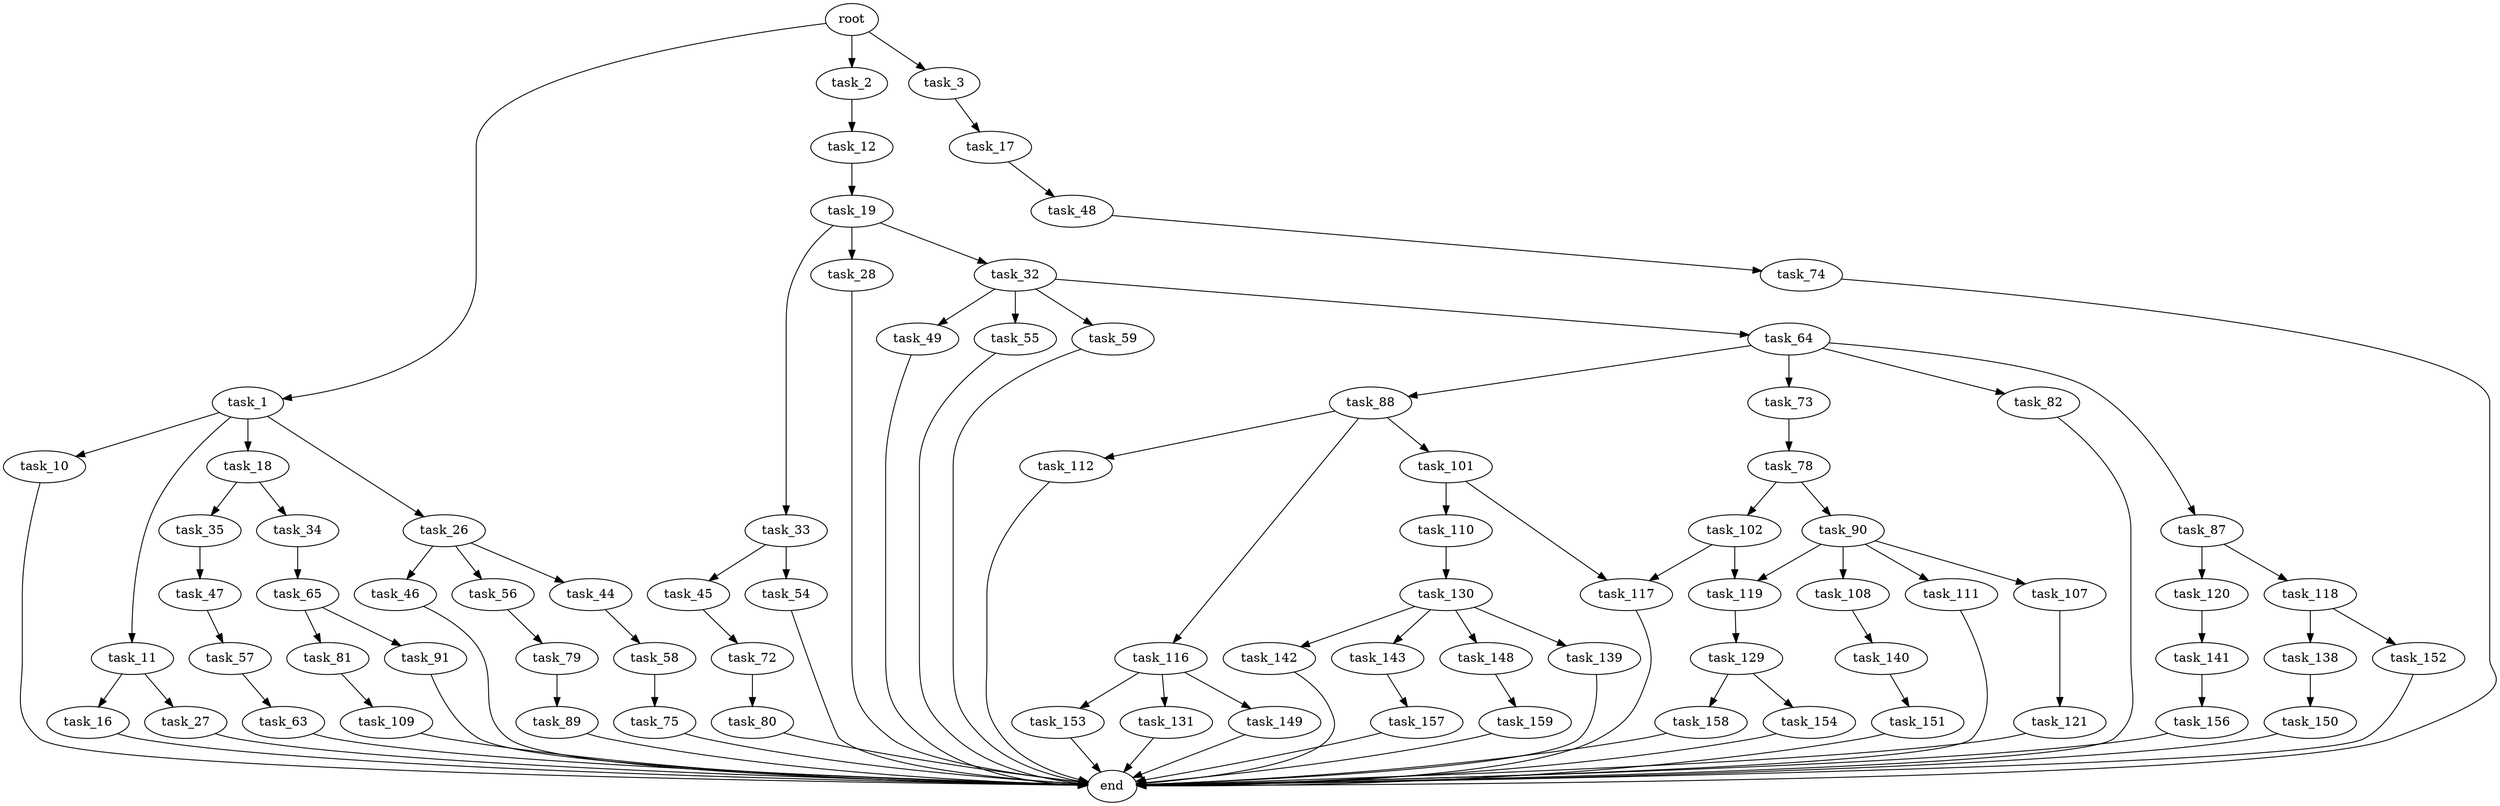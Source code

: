 digraph G {
  root [size="0.000000"];
  task_1 [size="686453582.000000"];
  task_2 [size="108808792684.000000"];
  task_3 [size="261714239800.000000"];
  task_10 [size="49825684949.000000"];
  task_11 [size="4025155916.000000"];
  task_18 [size="14999304552.000000"];
  task_26 [size="106304322678.000000"];
  task_12 [size="99327246336.000000"];
  task_17 [size="28991029248.000000"];
  end [size="0.000000"];
  task_16 [size="8589934592.000000"];
  task_27 [size="5428617475.000000"];
  task_19 [size="782757789696.000000"];
  task_48 [size="1098945264.000000"];
  task_34 [size="2635002498.000000"];
  task_35 [size="549755813888.000000"];
  task_28 [size="549755813888.000000"];
  task_32 [size="6343484461.000000"];
  task_33 [size="126245848620.000000"];
  task_44 [size="222602926251.000000"];
  task_46 [size="465988716087.000000"];
  task_56 [size="1729929646.000000"];
  task_49 [size="39097890279.000000"];
  task_55 [size="28563419003.000000"];
  task_59 [size="10904911956.000000"];
  task_64 [size="22064110963.000000"];
  task_45 [size="134217728000.000000"];
  task_54 [size="182320920090.000000"];
  task_65 [size="8220776825.000000"];
  task_47 [size="40210031213.000000"];
  task_58 [size="19937506587.000000"];
  task_72 [size="126908298072.000000"];
  task_57 [size="22072522818.000000"];
  task_74 [size="17549597799.000000"];
  task_79 [size="21374961671.000000"];
  task_63 [size="782757789696.000000"];
  task_75 [size="27384094108.000000"];
  task_73 [size="1138263229081.000000"];
  task_82 [size="29724253962.000000"];
  task_87 [size="178685374752.000000"];
  task_88 [size="43943407648.000000"];
  task_81 [size="1656153290.000000"];
  task_91 [size="977718823543.000000"];
  task_80 [size="8589934592.000000"];
  task_78 [size="8589934592.000000"];
  task_90 [size="5180486945.000000"];
  task_102 [size="262588744203.000000"];
  task_89 [size="2586018482.000000"];
  task_109 [size="105589881603.000000"];
  task_118 [size="1366614977636.000000"];
  task_120 [size="28238322844.000000"];
  task_101 [size="29264212425.000000"];
  task_112 [size="327579891055.000000"];
  task_116 [size="512404114872.000000"];
  task_107 [size="1073741824000.000000"];
  task_108 [size="368293445632.000000"];
  task_111 [size="36746219054.000000"];
  task_119 [size="48072664441.000000"];
  task_110 [size="115152356448.000000"];
  task_117 [size="68978120988.000000"];
  task_121 [size="1073741824000.000000"];
  task_140 [size="118597424402.000000"];
  task_130 [size="2130745644.000000"];
  task_131 [size="10454245120.000000"];
  task_149 [size="134217728000.000000"];
  task_153 [size="549755813888.000000"];
  task_138 [size="4161018249.000000"];
  task_152 [size="368293445632.000000"];
  task_129 [size="10836017760.000000"];
  task_141 [size="368293445632.000000"];
  task_154 [size="134217728000.000000"];
  task_158 [size="368293445632.000000"];
  task_139 [size="11830517312.000000"];
  task_142 [size="2794800051.000000"];
  task_143 [size="351297254.000000"];
  task_148 [size="8589934592.000000"];
  task_150 [size="4252219527.000000"];
  task_151 [size="29695631247.000000"];
  task_156 [size="368293445632.000000"];
  task_157 [size="4707823076.000000"];
  task_159 [size="6159223630.000000"];

  root -> task_1 [size="1.000000"];
  root -> task_2 [size="1.000000"];
  root -> task_3 [size="1.000000"];
  task_1 -> task_10 [size="33554432.000000"];
  task_1 -> task_11 [size="33554432.000000"];
  task_1 -> task_18 [size="33554432.000000"];
  task_1 -> task_26 [size="33554432.000000"];
  task_2 -> task_12 [size="209715200.000000"];
  task_3 -> task_17 [size="536870912.000000"];
  task_10 -> end [size="1.000000"];
  task_11 -> task_16 [size="134217728.000000"];
  task_11 -> task_27 [size="134217728.000000"];
  task_18 -> task_34 [size="679477248.000000"];
  task_18 -> task_35 [size="679477248.000000"];
  task_26 -> task_44 [size="209715200.000000"];
  task_26 -> task_46 [size="209715200.000000"];
  task_26 -> task_56 [size="209715200.000000"];
  task_12 -> task_19 [size="134217728.000000"];
  task_17 -> task_48 [size="75497472.000000"];
  task_16 -> end [size="1.000000"];
  task_27 -> end [size="1.000000"];
  task_19 -> task_28 [size="679477248.000000"];
  task_19 -> task_32 [size="679477248.000000"];
  task_19 -> task_33 [size="679477248.000000"];
  task_48 -> task_74 [size="134217728.000000"];
  task_34 -> task_65 [size="209715200.000000"];
  task_35 -> task_47 [size="536870912.000000"];
  task_28 -> end [size="1.000000"];
  task_32 -> task_49 [size="301989888.000000"];
  task_32 -> task_55 [size="301989888.000000"];
  task_32 -> task_59 [size="301989888.000000"];
  task_32 -> task_64 [size="301989888.000000"];
  task_33 -> task_45 [size="134217728.000000"];
  task_33 -> task_54 [size="134217728.000000"];
  task_44 -> task_58 [size="209715200.000000"];
  task_46 -> end [size="1.000000"];
  task_56 -> task_79 [size="134217728.000000"];
  task_49 -> end [size="1.000000"];
  task_55 -> end [size="1.000000"];
  task_59 -> end [size="1.000000"];
  task_64 -> task_73 [size="75497472.000000"];
  task_64 -> task_82 [size="75497472.000000"];
  task_64 -> task_87 [size="75497472.000000"];
  task_64 -> task_88 [size="75497472.000000"];
  task_45 -> task_72 [size="209715200.000000"];
  task_54 -> end [size="1.000000"];
  task_65 -> task_81 [size="209715200.000000"];
  task_65 -> task_91 [size="209715200.000000"];
  task_47 -> task_57 [size="679477248.000000"];
  task_58 -> task_75 [size="679477248.000000"];
  task_72 -> task_80 [size="134217728.000000"];
  task_57 -> task_63 [size="411041792.000000"];
  task_74 -> end [size="1.000000"];
  task_79 -> task_89 [size="411041792.000000"];
  task_63 -> end [size="1.000000"];
  task_75 -> end [size="1.000000"];
  task_73 -> task_78 [size="679477248.000000"];
  task_82 -> end [size="1.000000"];
  task_87 -> task_118 [size="134217728.000000"];
  task_87 -> task_120 [size="134217728.000000"];
  task_88 -> task_101 [size="33554432.000000"];
  task_88 -> task_112 [size="33554432.000000"];
  task_88 -> task_116 [size="33554432.000000"];
  task_81 -> task_109 [size="134217728.000000"];
  task_91 -> end [size="1.000000"];
  task_80 -> end [size="1.000000"];
  task_78 -> task_90 [size="33554432.000000"];
  task_78 -> task_102 [size="33554432.000000"];
  task_90 -> task_107 [size="209715200.000000"];
  task_90 -> task_108 [size="209715200.000000"];
  task_90 -> task_111 [size="209715200.000000"];
  task_90 -> task_119 [size="209715200.000000"];
  task_102 -> task_117 [size="209715200.000000"];
  task_102 -> task_119 [size="209715200.000000"];
  task_89 -> end [size="1.000000"];
  task_109 -> end [size="1.000000"];
  task_118 -> task_138 [size="838860800.000000"];
  task_118 -> task_152 [size="838860800.000000"];
  task_120 -> task_141 [size="536870912.000000"];
  task_101 -> task_110 [size="33554432.000000"];
  task_101 -> task_117 [size="33554432.000000"];
  task_112 -> end [size="1.000000"];
  task_116 -> task_131 [size="536870912.000000"];
  task_116 -> task_149 [size="536870912.000000"];
  task_116 -> task_153 [size="536870912.000000"];
  task_107 -> task_121 [size="838860800.000000"];
  task_108 -> task_140 [size="411041792.000000"];
  task_111 -> end [size="1.000000"];
  task_119 -> task_129 [size="838860800.000000"];
  task_110 -> task_130 [size="134217728.000000"];
  task_117 -> end [size="1.000000"];
  task_121 -> end [size="1.000000"];
  task_140 -> task_151 [size="301989888.000000"];
  task_130 -> task_139 [size="33554432.000000"];
  task_130 -> task_142 [size="33554432.000000"];
  task_130 -> task_143 [size="33554432.000000"];
  task_130 -> task_148 [size="33554432.000000"];
  task_131 -> end [size="1.000000"];
  task_149 -> end [size="1.000000"];
  task_153 -> end [size="1.000000"];
  task_138 -> task_150 [size="411041792.000000"];
  task_152 -> end [size="1.000000"];
  task_129 -> task_154 [size="301989888.000000"];
  task_129 -> task_158 [size="301989888.000000"];
  task_141 -> task_156 [size="411041792.000000"];
  task_154 -> end [size="1.000000"];
  task_158 -> end [size="1.000000"];
  task_139 -> end [size="1.000000"];
  task_142 -> end [size="1.000000"];
  task_143 -> task_157 [size="33554432.000000"];
  task_148 -> task_159 [size="33554432.000000"];
  task_150 -> end [size="1.000000"];
  task_151 -> end [size="1.000000"];
  task_156 -> end [size="1.000000"];
  task_157 -> end [size="1.000000"];
  task_159 -> end [size="1.000000"];
}
